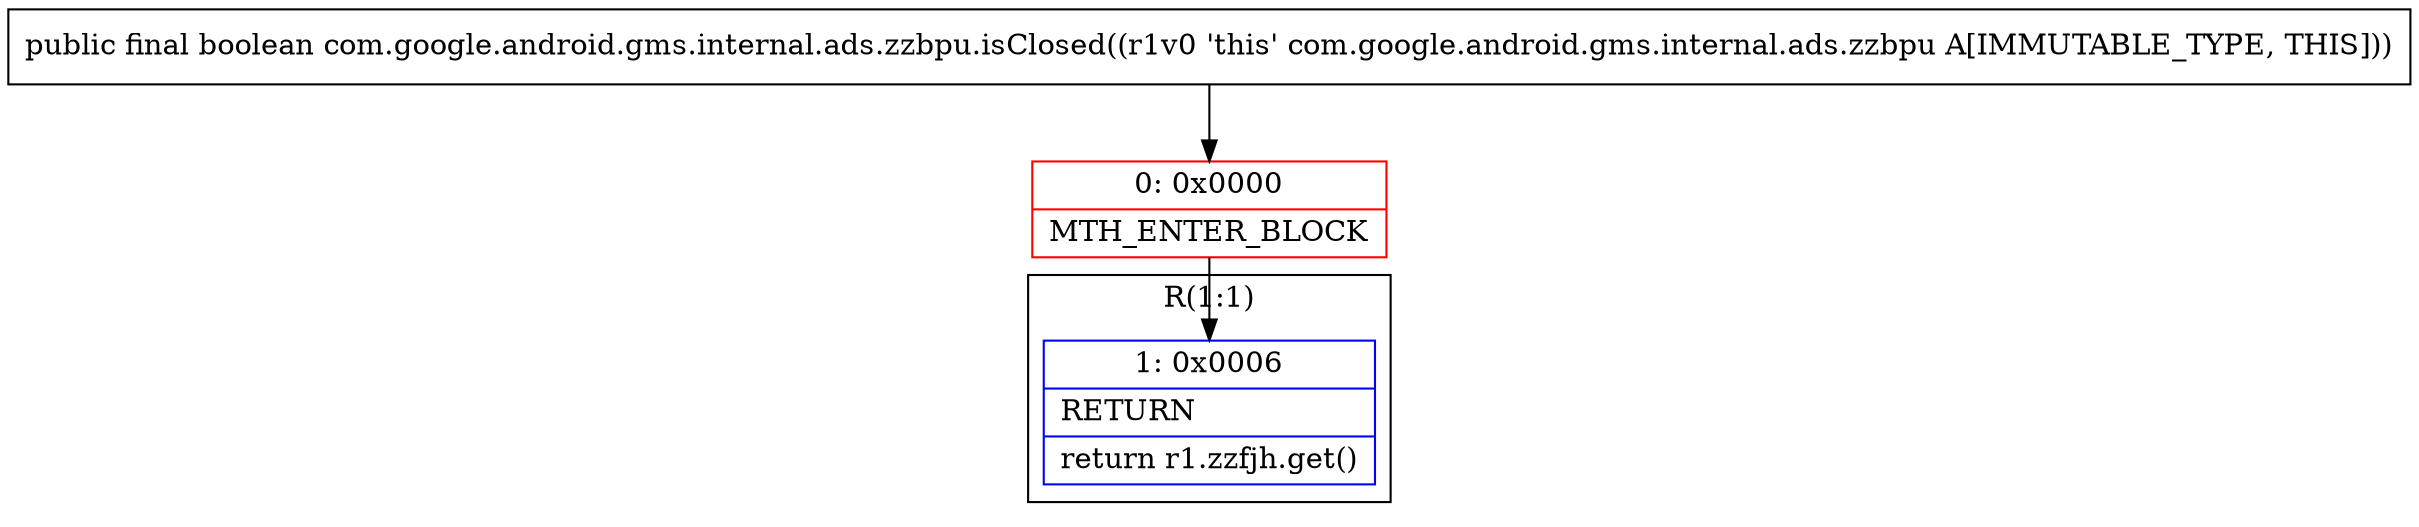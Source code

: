 digraph "CFG forcom.google.android.gms.internal.ads.zzbpu.isClosed()Z" {
subgraph cluster_Region_1403897931 {
label = "R(1:1)";
node [shape=record,color=blue];
Node_1 [shape=record,label="{1\:\ 0x0006|RETURN\l|return r1.zzfjh.get()\l}"];
}
Node_0 [shape=record,color=red,label="{0\:\ 0x0000|MTH_ENTER_BLOCK\l}"];
MethodNode[shape=record,label="{public final boolean com.google.android.gms.internal.ads.zzbpu.isClosed((r1v0 'this' com.google.android.gms.internal.ads.zzbpu A[IMMUTABLE_TYPE, THIS])) }"];
MethodNode -> Node_0;
Node_0 -> Node_1;
}

